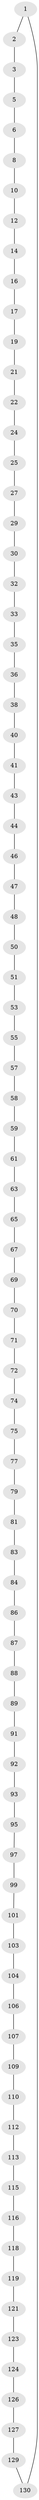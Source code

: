 // Generated by graph-tools (version 1.1) at 2025/24/03/03/25 07:24:19]
// undirected, 83 vertices, 83 edges
graph export_dot {
graph [start="1"]
  node [color=gray90,style=filled];
  1 [super="+132"];
  2;
  3 [super="+4"];
  5;
  6 [super="+7"];
  8 [super="+9"];
  10 [super="+11"];
  12 [super="+13"];
  14 [super="+15"];
  16;
  17 [super="+18"];
  19 [super="+20"];
  21;
  22 [super="+23"];
  24;
  25 [super="+26"];
  27 [super="+28"];
  29;
  30 [super="+31"];
  32;
  33 [super="+34"];
  35;
  36 [super="+37"];
  38 [super="+39"];
  40;
  41 [super="+42"];
  43;
  44 [super="+45"];
  46;
  47;
  48 [super="+49"];
  50;
  51 [super="+52"];
  53 [super="+54"];
  55 [super="+56"];
  57;
  58;
  59 [super="+60"];
  61 [super="+62"];
  63 [super="+64"];
  65 [super="+66"];
  67 [super="+68"];
  69;
  70;
  71;
  72 [super="+73"];
  74;
  75 [super="+76"];
  77 [super="+78"];
  79 [super="+80"];
  81 [super="+82"];
  83;
  84 [super="+85"];
  86;
  87;
  88;
  89 [super="+90"];
  91;
  92;
  93 [super="+94"];
  95 [super="+96"];
  97 [super="+98"];
  99 [super="+100"];
  101 [super="+102"];
  103;
  104 [super="+105"];
  106;
  107 [super="+108"];
  109;
  110 [super="+111"];
  112;
  113 [super="+114"];
  115;
  116 [super="+117"];
  118;
  119 [super="+120"];
  121 [super="+122"];
  123;
  124 [super="+125"];
  126;
  127 [super="+128"];
  129;
  130 [super="+131"];
  1 -- 2;
  1 -- 130;
  2 -- 3;
  3 -- 5;
  5 -- 6;
  6 -- 8;
  8 -- 10;
  10 -- 12;
  12 -- 14;
  14 -- 16;
  16 -- 17;
  17 -- 19;
  19 -- 21;
  21 -- 22;
  22 -- 24;
  24 -- 25;
  25 -- 27;
  27 -- 29;
  29 -- 30;
  30 -- 32;
  32 -- 33;
  33 -- 35;
  35 -- 36;
  36 -- 38;
  38 -- 40;
  40 -- 41;
  41 -- 43;
  43 -- 44;
  44 -- 46;
  46 -- 47;
  47 -- 48;
  48 -- 50;
  50 -- 51;
  51 -- 53;
  53 -- 55;
  55 -- 57;
  57 -- 58;
  58 -- 59;
  59 -- 61;
  61 -- 63;
  63 -- 65;
  65 -- 67;
  67 -- 69;
  69 -- 70;
  70 -- 71;
  71 -- 72;
  72 -- 74;
  74 -- 75;
  75 -- 77;
  77 -- 79;
  79 -- 81;
  81 -- 83;
  83 -- 84;
  84 -- 86;
  86 -- 87;
  87 -- 88;
  88 -- 89;
  89 -- 91;
  91 -- 92;
  92 -- 93;
  93 -- 95;
  95 -- 97;
  97 -- 99;
  99 -- 101;
  101 -- 103;
  103 -- 104;
  104 -- 106;
  106 -- 107;
  107 -- 109;
  109 -- 110;
  110 -- 112;
  112 -- 113;
  113 -- 115;
  115 -- 116;
  116 -- 118;
  118 -- 119;
  119 -- 121;
  121 -- 123;
  123 -- 124;
  124 -- 126;
  126 -- 127;
  127 -- 129;
  129 -- 130;
}
